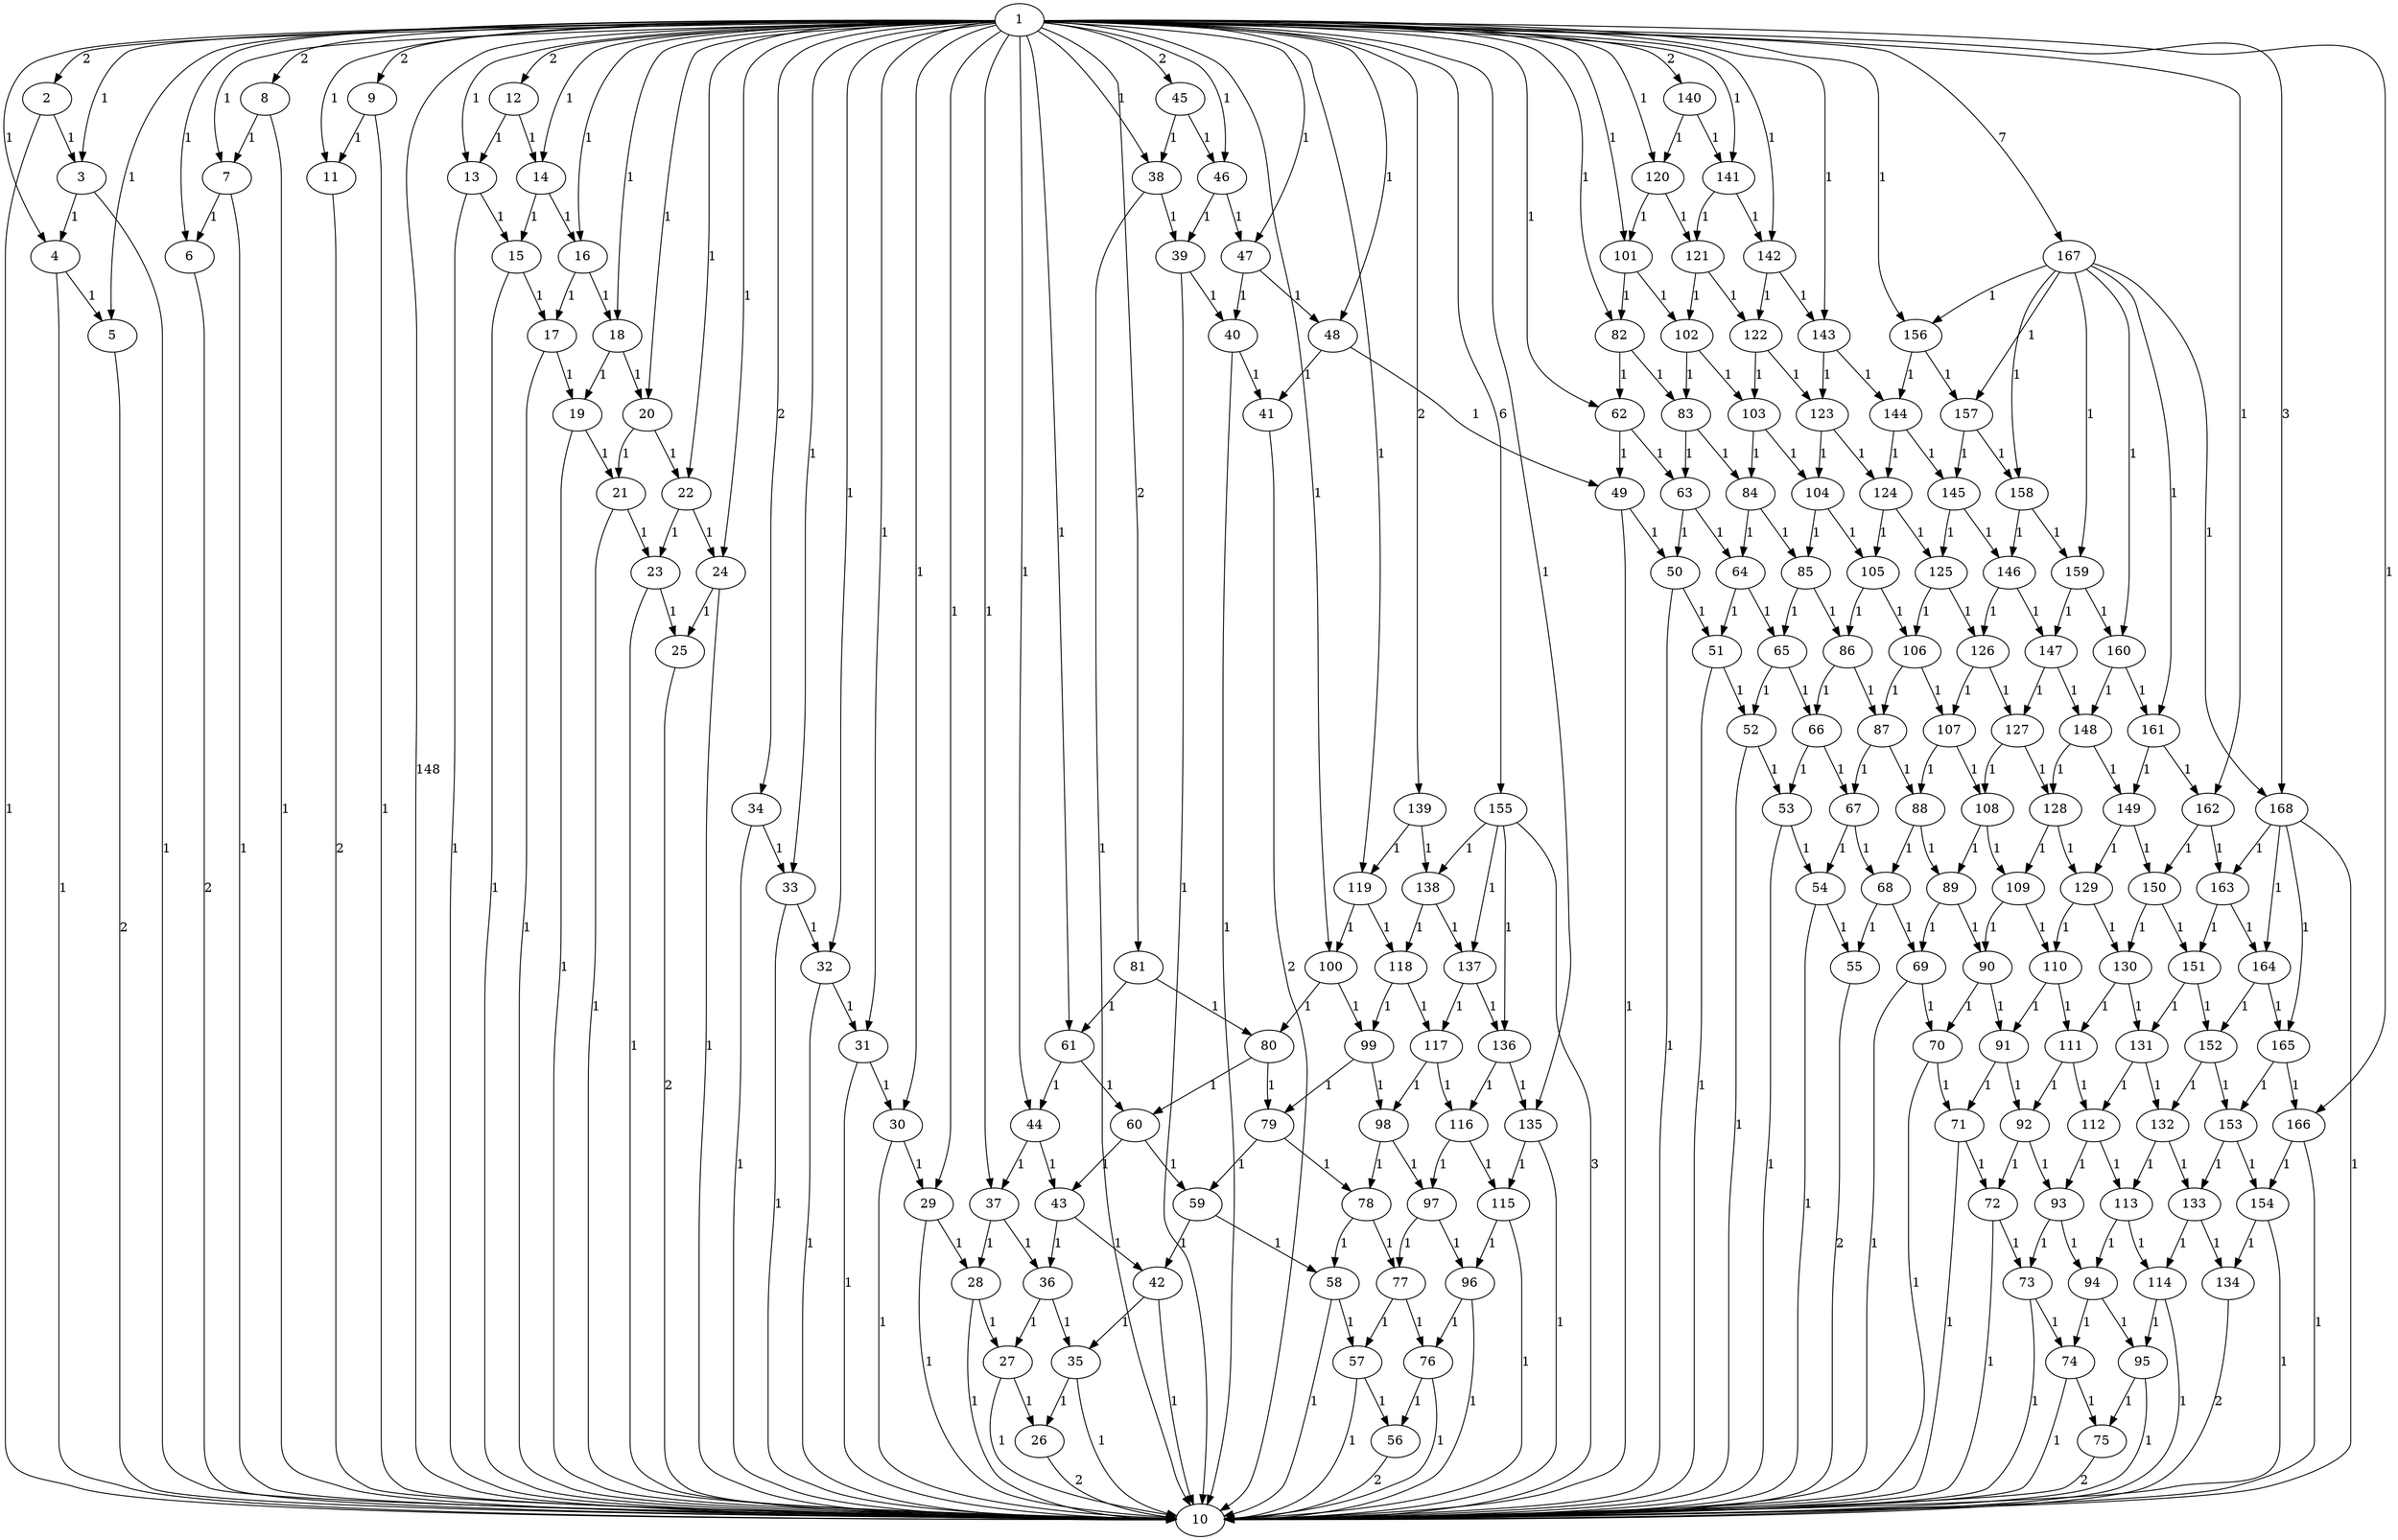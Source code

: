 digraph {
1 -> 2 [label=2];
1 -> 3 [label=1];
1 -> 4 [label=1];
1 -> 5 [label=1];
1 -> 6 [label=1];
1 -> 7 [label=1];
1 -> 8 [label=2];
1 -> 9 [label=2];
1 -> 10 [label=148];
1 -> 11 [label=1];
1 -> 12 [label=2];
1 -> 13 [label=1];
1 -> 14 [label=1];
1 -> 16 [label=1];
1 -> 18 [label=1];
1 -> 20 [label=1];
1 -> 22 [label=1];
1 -> 24 [label=1];
1 -> 29 [label=1];
1 -> 30 [label=1];
1 -> 31 [label=1];
1 -> 32 [label=1];
1 -> 33 [label=1];
1 -> 34 [label=2];
1 -> 37 [label=1];
1 -> 38 [label=1];
1 -> 44 [label=1];
1 -> 45 [label=2];
1 -> 46 [label=1];
1 -> 47 [label=1];
1 -> 48 [label=1];
1 -> 61 [label=1];
1 -> 62 [label=1];
1 -> 81 [label=2];
1 -> 82 [label=1];
1 -> 100 [label=1];
1 -> 101 [label=1];
1 -> 119 [label=1];
1 -> 120 [label=1];
1 -> 135 [label=1];
1 -> 139 [label=2];
1 -> 140 [label=2];
1 -> 141 [label=1];
1 -> 142 [label=1];
1 -> 143 [label=1];
1 -> 155 [label=6];
1 -> 156 [label=1];
1 -> 162 [label=1];
1 -> 166 [label=1];
1 -> 167 [label=7];
1 -> 168 [label=3];
2 -> 3 [label=1];
2 -> 10 [label=1];
3 -> 4 [label=1];
3 -> 10 [label=1];
4 -> 5 [label=1];
4 -> 10 [label=1];
5 -> 10 [label=2];
6 -> 10 [label=2];
7 -> 6 [label=1];
7 -> 10 [label=1];
8 -> 7 [label=1];
8 -> 10 [label=1];
9 -> 10 [label=1];
9 -> 11 [label=1];
11 -> 10 [label=2];
12 -> 13 [label=1];
12 -> 14 [label=1];
13 -> 10 [label=1];
13 -> 15 [label=1];
14 -> 15 [label=1];
14 -> 16 [label=1];
15 -> 10 [label=1];
15 -> 17 [label=1];
16 -> 17 [label=1];
16 -> 18 [label=1];
17 -> 10 [label=1];
17 -> 19 [label=1];
18 -> 19 [label=1];
18 -> 20 [label=1];
19 -> 10 [label=1];
19 -> 21 [label=1];
20 -> 21 [label=1];
20 -> 22 [label=1];
21 -> 10 [label=1];
21 -> 23 [label=1];
22 -> 23 [label=1];
22 -> 24 [label=1];
23 -> 10 [label=1];
23 -> 25 [label=1];
24 -> 10 [label=1];
24 -> 25 [label=1];
25 -> 10 [label=2];
26 -> 10 [label=2];
27 -> 10 [label=1];
27 -> 26 [label=1];
28 -> 10 [label=1];
28 -> 27 [label=1];
29 -> 10 [label=1];
29 -> 28 [label=1];
30 -> 10 [label=1];
30 -> 29 [label=1];
31 -> 10 [label=1];
31 -> 30 [label=1];
32 -> 10 [label=1];
32 -> 31 [label=1];
33 -> 10 [label=1];
33 -> 32 [label=1];
34 -> 10 [label=1];
34 -> 33 [label=1];
35 -> 10 [label=1];
35 -> 26 [label=1];
36 -> 27 [label=1];
36 -> 35 [label=1];
37 -> 28 [label=1];
37 -> 36 [label=1];
38 -> 10 [label=1];
38 -> 39 [label=1];
39 -> 10 [label=1];
39 -> 40 [label=1];
40 -> 10 [label=1];
40 -> 41 [label=1];
41 -> 10 [label=2];
42 -> 10 [label=1];
42 -> 35 [label=1];
43 -> 36 [label=1];
43 -> 42 [label=1];
44 -> 37 [label=1];
44 -> 43 [label=1];
45 -> 38 [label=1];
45 -> 46 [label=1];
46 -> 39 [label=1];
46 -> 47 [label=1];
47 -> 40 [label=1];
47 -> 48 [label=1];
48 -> 41 [label=1];
48 -> 49 [label=1];
49 -> 10 [label=1];
49 -> 50 [label=1];
50 -> 10 [label=1];
50 -> 51 [label=1];
51 -> 10 [label=1];
51 -> 52 [label=1];
52 -> 10 [label=1];
52 -> 53 [label=1];
53 -> 10 [label=1];
53 -> 54 [label=1];
54 -> 10 [label=1];
54 -> 55 [label=1];
55 -> 10 [label=2];
56 -> 10 [label=2];
57 -> 10 [label=1];
57 -> 56 [label=1];
58 -> 10 [label=1];
58 -> 57 [label=1];
59 -> 42 [label=1];
59 -> 58 [label=1];
60 -> 43 [label=1];
60 -> 59 [label=1];
61 -> 44 [label=1];
61 -> 60 [label=1];
62 -> 49 [label=1];
62 -> 63 [label=1];
63 -> 50 [label=1];
63 -> 64 [label=1];
64 -> 51 [label=1];
64 -> 65 [label=1];
65 -> 52 [label=1];
65 -> 66 [label=1];
66 -> 53 [label=1];
66 -> 67 [label=1];
67 -> 54 [label=1];
67 -> 68 [label=1];
68 -> 55 [label=1];
68 -> 69 [label=1];
69 -> 10 [label=1];
69 -> 70 [label=1];
70 -> 10 [label=1];
70 -> 71 [label=1];
71 -> 10 [label=1];
71 -> 72 [label=1];
72 -> 10 [label=1];
72 -> 73 [label=1];
73 -> 10 [label=1];
73 -> 74 [label=1];
74 -> 10 [label=1];
74 -> 75 [label=1];
75 -> 10 [label=2];
76 -> 10 [label=1];
76 -> 56 [label=1];
77 -> 57 [label=1];
77 -> 76 [label=1];
78 -> 58 [label=1];
78 -> 77 [label=1];
79 -> 59 [label=1];
79 -> 78 [label=1];
80 -> 60 [label=1];
80 -> 79 [label=1];
81 -> 61 [label=1];
81 -> 80 [label=1];
82 -> 62 [label=1];
82 -> 83 [label=1];
83 -> 63 [label=1];
83 -> 84 [label=1];
84 -> 64 [label=1];
84 -> 85 [label=1];
85 -> 65 [label=1];
85 -> 86 [label=1];
86 -> 66 [label=1];
86 -> 87 [label=1];
87 -> 67 [label=1];
87 -> 88 [label=1];
88 -> 68 [label=1];
88 -> 89 [label=1];
89 -> 69 [label=1];
89 -> 90 [label=1];
90 -> 70 [label=1];
90 -> 91 [label=1];
91 -> 71 [label=1];
91 -> 92 [label=1];
92 -> 72 [label=1];
92 -> 93 [label=1];
93 -> 73 [label=1];
93 -> 94 [label=1];
94 -> 74 [label=1];
94 -> 95 [label=1];
95 -> 10 [label=1];
95 -> 75 [label=1];
96 -> 10 [label=1];
96 -> 76 [label=1];
97 -> 77 [label=1];
97 -> 96 [label=1];
98 -> 78 [label=1];
98 -> 97 [label=1];
99 -> 79 [label=1];
99 -> 98 [label=1];
100 -> 80 [label=1];
100 -> 99 [label=1];
101 -> 82 [label=1];
101 -> 102 [label=1];
102 -> 83 [label=1];
102 -> 103 [label=1];
103 -> 84 [label=1];
103 -> 104 [label=1];
104 -> 85 [label=1];
104 -> 105 [label=1];
105 -> 86 [label=1];
105 -> 106 [label=1];
106 -> 87 [label=1];
106 -> 107 [label=1];
107 -> 88 [label=1];
107 -> 108 [label=1];
108 -> 89 [label=1];
108 -> 109 [label=1];
109 -> 90 [label=1];
109 -> 110 [label=1];
110 -> 91 [label=1];
110 -> 111 [label=1];
111 -> 92 [label=1];
111 -> 112 [label=1];
112 -> 93 [label=1];
112 -> 113 [label=1];
113 -> 94 [label=1];
113 -> 114 [label=1];
114 -> 10 [label=1];
114 -> 95 [label=1];
115 -> 10 [label=1];
115 -> 96 [label=1];
116 -> 97 [label=1];
116 -> 115 [label=1];
117 -> 98 [label=1];
117 -> 116 [label=1];
118 -> 99 [label=1];
118 -> 117 [label=1];
119 -> 100 [label=1];
119 -> 118 [label=1];
120 -> 101 [label=1];
120 -> 121 [label=1];
121 -> 102 [label=1];
121 -> 122 [label=1];
122 -> 103 [label=1];
122 -> 123 [label=1];
123 -> 104 [label=1];
123 -> 124 [label=1];
124 -> 105 [label=1];
124 -> 125 [label=1];
125 -> 106 [label=1];
125 -> 126 [label=1];
126 -> 107 [label=1];
126 -> 127 [label=1];
127 -> 108 [label=1];
127 -> 128 [label=1];
128 -> 109 [label=1];
128 -> 129 [label=1];
129 -> 110 [label=1];
129 -> 130 [label=1];
130 -> 111 [label=1];
130 -> 131 [label=1];
131 -> 112 [label=1];
131 -> 132 [label=1];
132 -> 113 [label=1];
132 -> 133 [label=1];
133 -> 114 [label=1];
133 -> 134 [label=1];
134 -> 10 [label=2];
135 -> 10 [label=1];
135 -> 115 [label=1];
136 -> 116 [label=1];
136 -> 135 [label=1];
137 -> 117 [label=1];
137 -> 136 [label=1];
138 -> 118 [label=1];
138 -> 137 [label=1];
139 -> 119 [label=1];
139 -> 138 [label=1];
140 -> 120 [label=1];
140 -> 141 [label=1];
141 -> 121 [label=1];
141 -> 142 [label=1];
142 -> 122 [label=1];
142 -> 143 [label=1];
143 -> 123 [label=1];
143 -> 144 [label=1];
144 -> 124 [label=1];
144 -> 145 [label=1];
145 -> 125 [label=1];
145 -> 146 [label=1];
146 -> 126 [label=1];
146 -> 147 [label=1];
147 -> 127 [label=1];
147 -> 148 [label=1];
148 -> 128 [label=1];
148 -> 149 [label=1];
149 -> 129 [label=1];
149 -> 150 [label=1];
150 -> 130 [label=1];
150 -> 151 [label=1];
151 -> 131 [label=1];
151 -> 152 [label=1];
152 -> 132 [label=1];
152 -> 153 [label=1];
153 -> 133 [label=1];
153 -> 154 [label=1];
154 -> 10 [label=1];
154 -> 134 [label=1];
155 -> 10 [label=3];
155 -> 136 [label=1];
155 -> 137 [label=1];
155 -> 138 [label=1];
156 -> 144 [label=1];
156 -> 157 [label=1];
157 -> 145 [label=1];
157 -> 158 [label=1];
158 -> 146 [label=1];
158 -> 159 [label=1];
159 -> 147 [label=1];
159 -> 160 [label=1];
160 -> 148 [label=1];
160 -> 161 [label=1];
161 -> 149 [label=1];
161 -> 162 [label=1];
162 -> 150 [label=1];
162 -> 163 [label=1];
163 -> 151 [label=1];
163 -> 164 [label=1];
164 -> 152 [label=1];
164 -> 165 [label=1];
165 -> 153 [label=1];
165 -> 166 [label=1];
166 -> 10 [label=1];
166 -> 154 [label=1];
167 -> 156 [label=1];
167 -> 157 [label=1];
167 -> 158 [label=1];
167 -> 159 [label=1];
167 -> 160 [label=1];
167 -> 161 [label=1];
167 -> 168 [label=1];
168 -> 10 [label=1];
168 -> 163 [label=1];
168 -> 164 [label=1];
168 -> 165 [label=1];
}